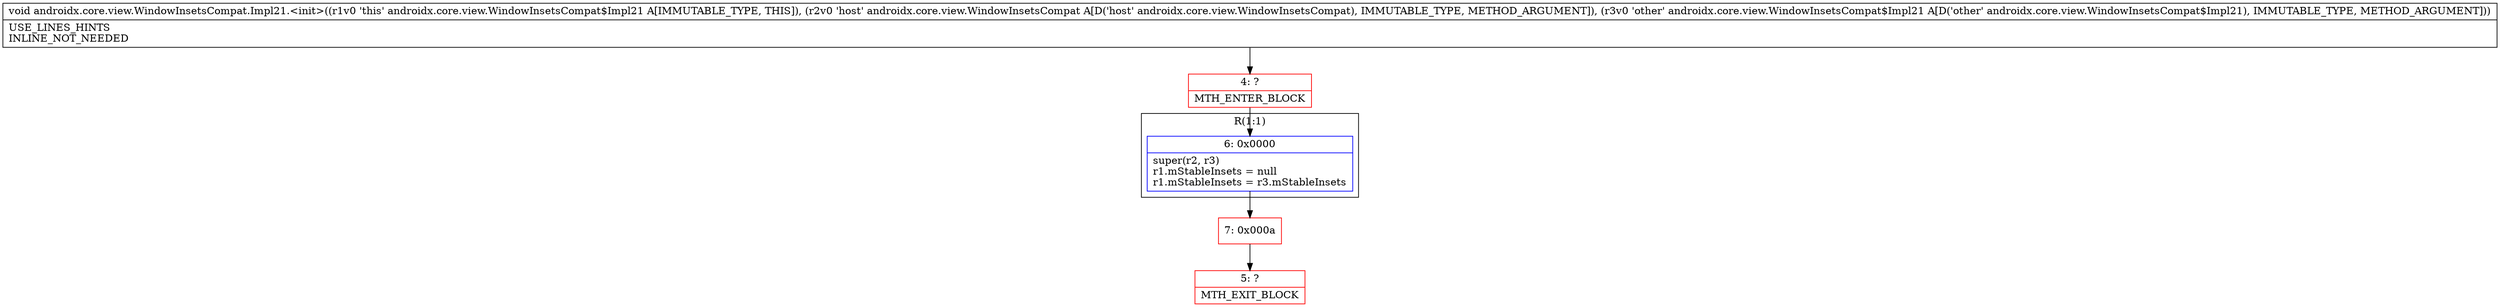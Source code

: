 digraph "CFG forandroidx.core.view.WindowInsetsCompat.Impl21.\<init\>(Landroidx\/core\/view\/WindowInsetsCompat;Landroidx\/core\/view\/WindowInsetsCompat$Impl21;)V" {
subgraph cluster_Region_1156666760 {
label = "R(1:1)";
node [shape=record,color=blue];
Node_6 [shape=record,label="{6\:\ 0x0000|super(r2, r3)\lr1.mStableInsets = null\lr1.mStableInsets = r3.mStableInsets\l}"];
}
Node_4 [shape=record,color=red,label="{4\:\ ?|MTH_ENTER_BLOCK\l}"];
Node_7 [shape=record,color=red,label="{7\:\ 0x000a}"];
Node_5 [shape=record,color=red,label="{5\:\ ?|MTH_EXIT_BLOCK\l}"];
MethodNode[shape=record,label="{void androidx.core.view.WindowInsetsCompat.Impl21.\<init\>((r1v0 'this' androidx.core.view.WindowInsetsCompat$Impl21 A[IMMUTABLE_TYPE, THIS]), (r2v0 'host' androidx.core.view.WindowInsetsCompat A[D('host' androidx.core.view.WindowInsetsCompat), IMMUTABLE_TYPE, METHOD_ARGUMENT]), (r3v0 'other' androidx.core.view.WindowInsetsCompat$Impl21 A[D('other' androidx.core.view.WindowInsetsCompat$Impl21), IMMUTABLE_TYPE, METHOD_ARGUMENT]))  | USE_LINES_HINTS\lINLINE_NOT_NEEDED\l}"];
MethodNode -> Node_4;Node_6 -> Node_7;
Node_4 -> Node_6;
Node_7 -> Node_5;
}

